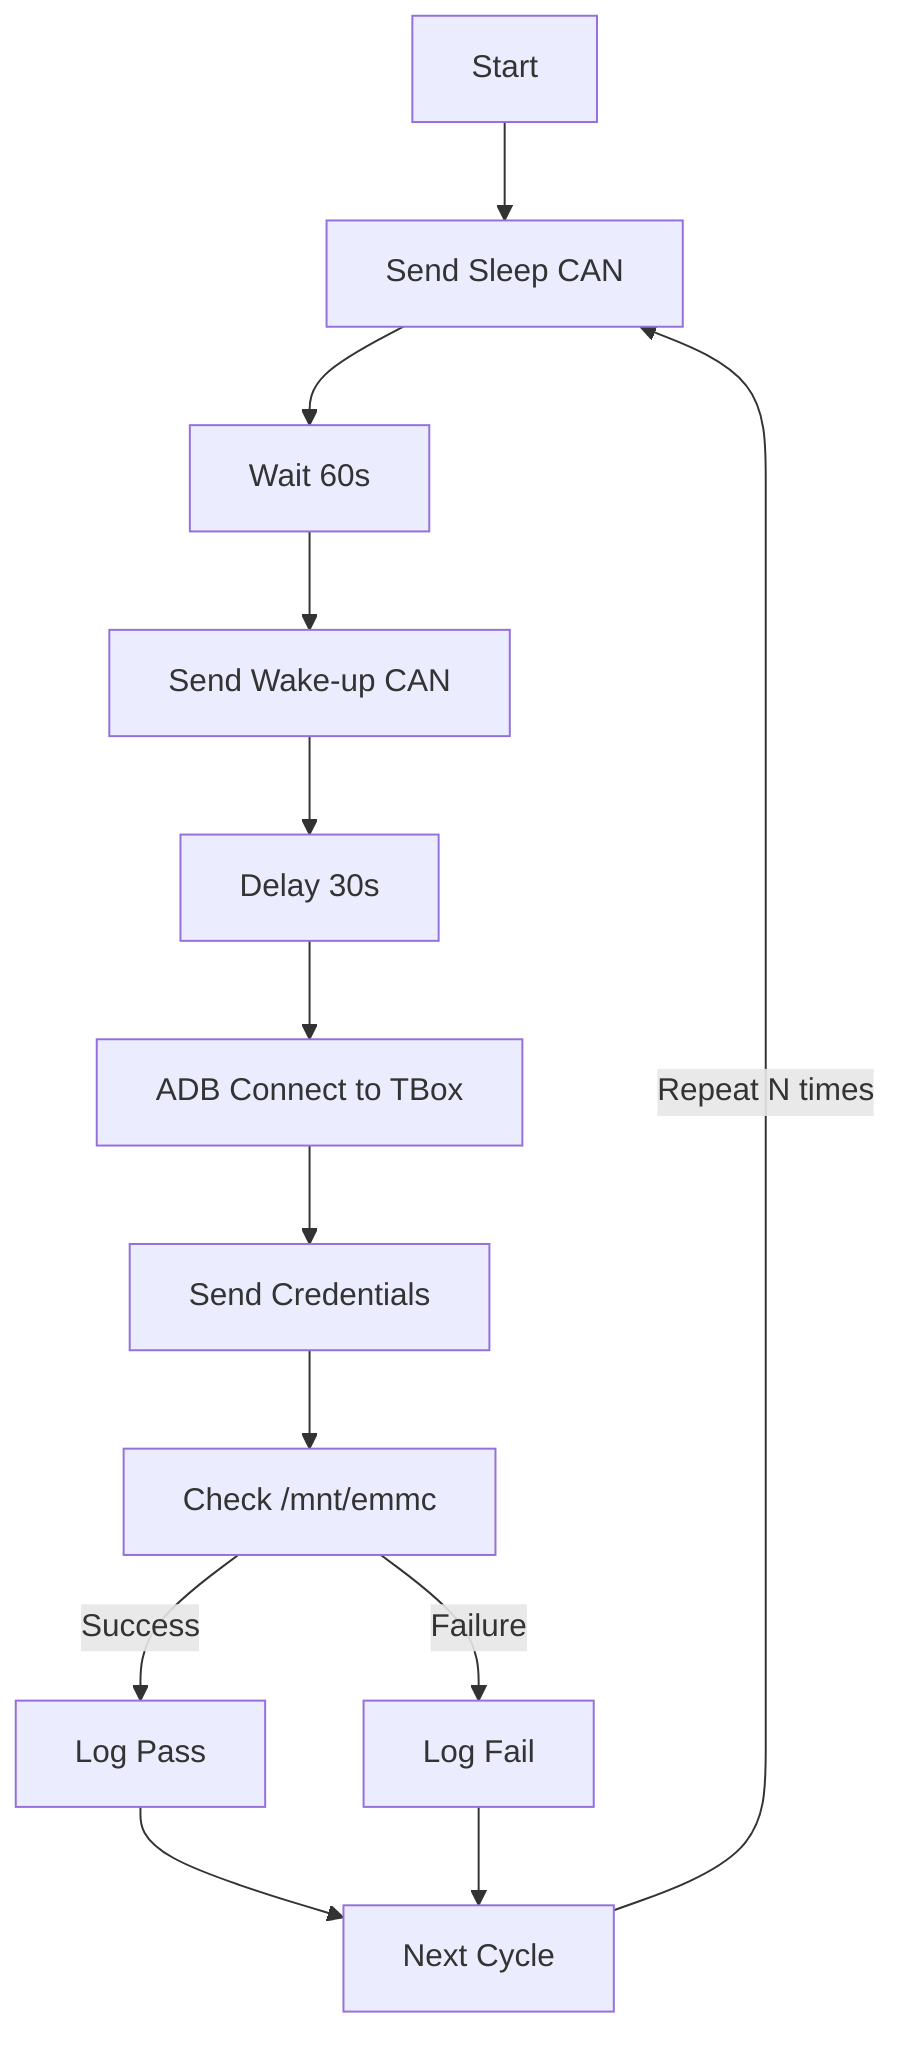 flowchart TD
    S[Start] --> C1[Send Sleep CAN]
    C1 --> W[Wait 60s]
    W --> C2[Send Wake-up CAN]
    C2 --> D[Delay 30s]
    D --> ADB[ADB Connect to TBox]
    ADB --> LOGIN[Send Credentials]
    LOGIN --> CHECK[Check /mnt/emmc]
    CHECK -->|Success| PASS[Log Pass]
    CHECK -->|Failure| FAIL[Log Fail]
    PASS --> LOOP[Next Cycle]
    FAIL --> LOOP
    LOOP -->|Repeat N times| C1